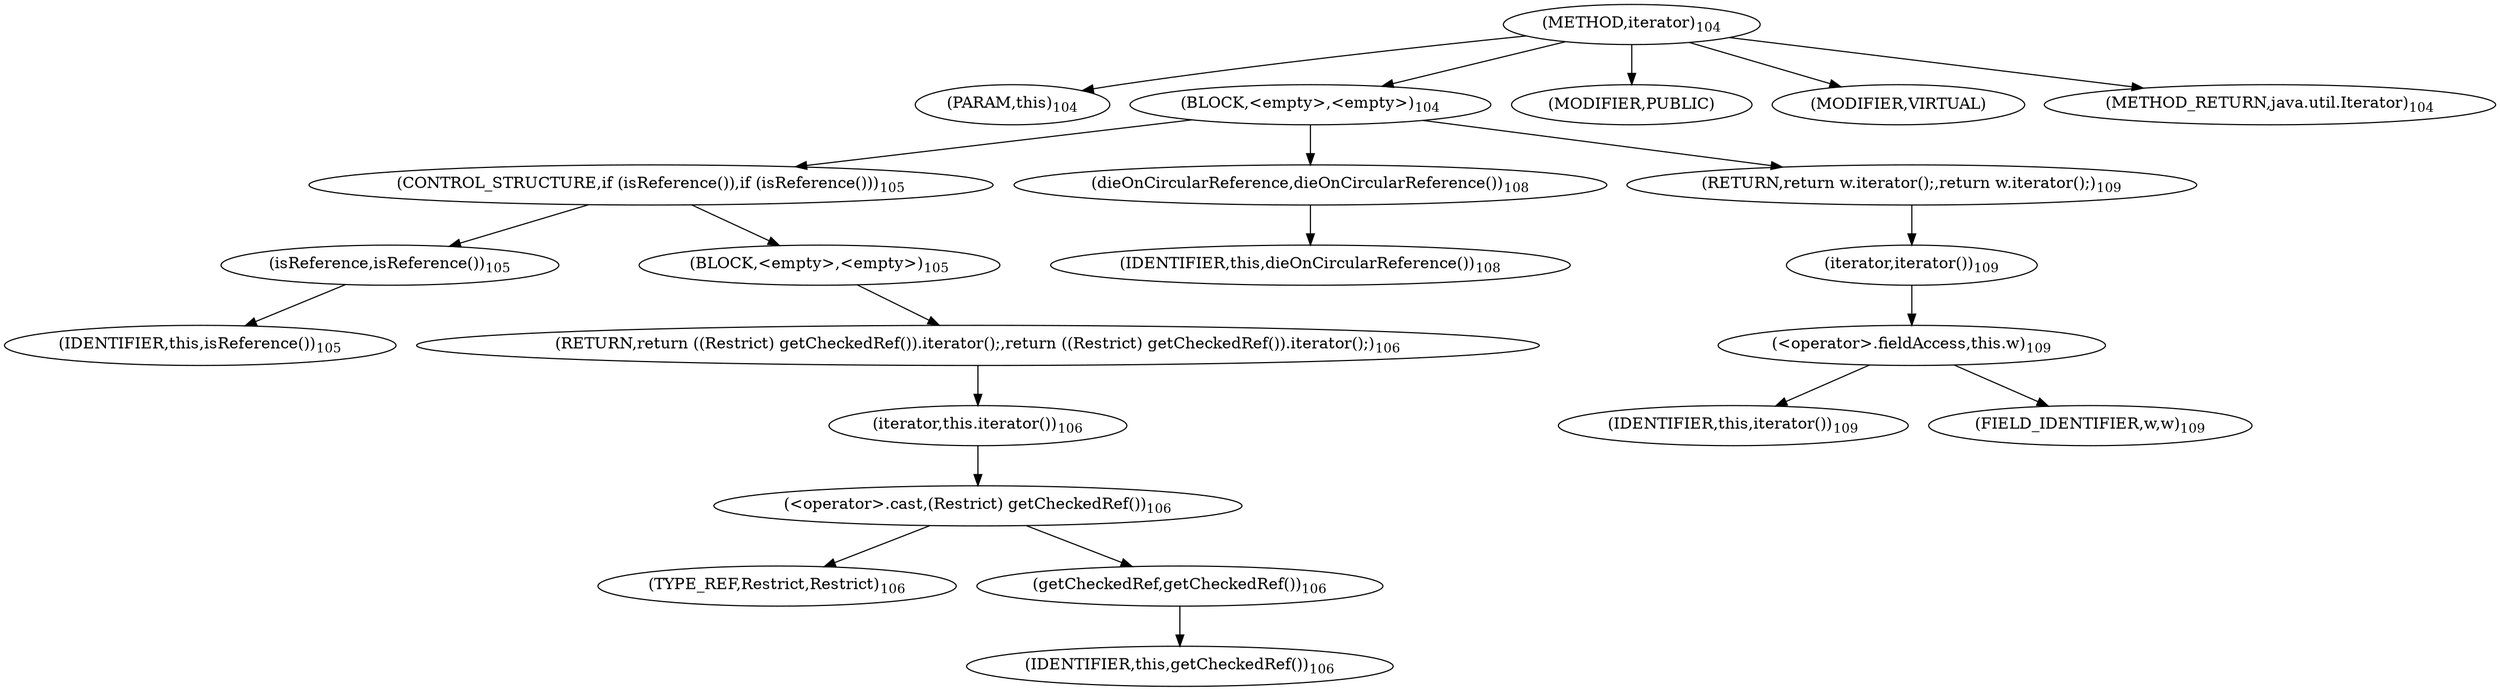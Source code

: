 digraph "iterator" {  
"98" [label = <(METHOD,iterator)<SUB>104</SUB>> ]
"9" [label = <(PARAM,this)<SUB>104</SUB>> ]
"99" [label = <(BLOCK,&lt;empty&gt;,&lt;empty&gt;)<SUB>104</SUB>> ]
"100" [label = <(CONTROL_STRUCTURE,if (isReference()),if (isReference()))<SUB>105</SUB>> ]
"101" [label = <(isReference,isReference())<SUB>105</SUB>> ]
"8" [label = <(IDENTIFIER,this,isReference())<SUB>105</SUB>> ]
"102" [label = <(BLOCK,&lt;empty&gt;,&lt;empty&gt;)<SUB>105</SUB>> ]
"103" [label = <(RETURN,return ((Restrict) getCheckedRef()).iterator();,return ((Restrict) getCheckedRef()).iterator();)<SUB>106</SUB>> ]
"104" [label = <(iterator,this.iterator())<SUB>106</SUB>> ]
"105" [label = <(&lt;operator&gt;.cast,(Restrict) getCheckedRef())<SUB>106</SUB>> ]
"106" [label = <(TYPE_REF,Restrict,Restrict)<SUB>106</SUB>> ]
"107" [label = <(getCheckedRef,getCheckedRef())<SUB>106</SUB>> ]
"10" [label = <(IDENTIFIER,this,getCheckedRef())<SUB>106</SUB>> ]
"108" [label = <(dieOnCircularReference,dieOnCircularReference())<SUB>108</SUB>> ]
"11" [label = <(IDENTIFIER,this,dieOnCircularReference())<SUB>108</SUB>> ]
"109" [label = <(RETURN,return w.iterator();,return w.iterator();)<SUB>109</SUB>> ]
"110" [label = <(iterator,iterator())<SUB>109</SUB>> ]
"111" [label = <(&lt;operator&gt;.fieldAccess,this.w)<SUB>109</SUB>> ]
"112" [label = <(IDENTIFIER,this,iterator())<SUB>109</SUB>> ]
"113" [label = <(FIELD_IDENTIFIER,w,w)<SUB>109</SUB>> ]
"114" [label = <(MODIFIER,PUBLIC)> ]
"115" [label = <(MODIFIER,VIRTUAL)> ]
"116" [label = <(METHOD_RETURN,java.util.Iterator)<SUB>104</SUB>> ]
  "98" -> "9" 
  "98" -> "99" 
  "98" -> "114" 
  "98" -> "115" 
  "98" -> "116" 
  "99" -> "100" 
  "99" -> "108" 
  "99" -> "109" 
  "100" -> "101" 
  "100" -> "102" 
  "101" -> "8" 
  "102" -> "103" 
  "103" -> "104" 
  "104" -> "105" 
  "105" -> "106" 
  "105" -> "107" 
  "107" -> "10" 
  "108" -> "11" 
  "109" -> "110" 
  "110" -> "111" 
  "111" -> "112" 
  "111" -> "113" 
}
